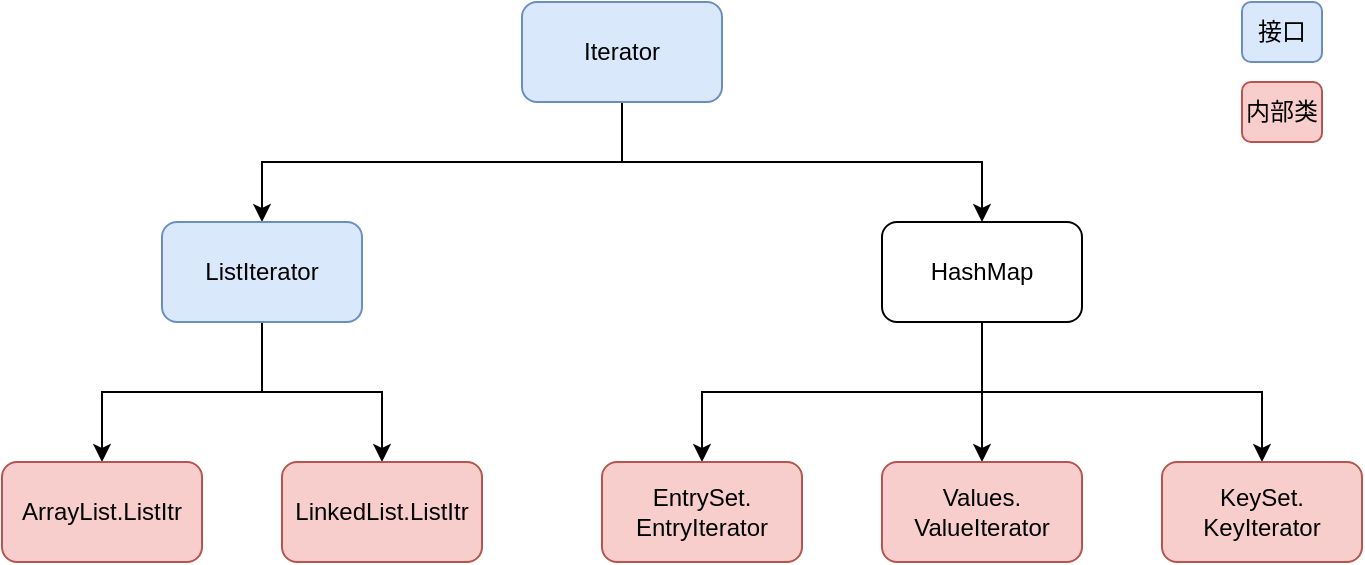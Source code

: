 <mxfile version="20.2.7" type="github">
  <diagram id="_wijsisbxkV8y_iti-r_" name="Page-1">
    <mxGraphModel dx="728" dy="520" grid="1" gridSize="10" guides="1" tooltips="1" connect="1" arrows="1" fold="1" page="1" pageScale="1" pageWidth="850" pageHeight="1100" math="0" shadow="0">
      <root>
        <mxCell id="0" />
        <mxCell id="1" parent="0" />
        <mxCell id="aYcBqJu0SMqnxRmcelO9-10" style="edgeStyle=orthogonalEdgeStyle;rounded=0;orthogonalLoop=1;jettySize=auto;html=1;exitX=0.5;exitY=1;exitDx=0;exitDy=0;" edge="1" parent="1" source="aYcBqJu0SMqnxRmcelO9-1" target="aYcBqJu0SMqnxRmcelO9-2">
          <mxGeometry relative="1" as="geometry" />
        </mxCell>
        <mxCell id="aYcBqJu0SMqnxRmcelO9-11" style="edgeStyle=orthogonalEdgeStyle;rounded=0;orthogonalLoop=1;jettySize=auto;html=1;exitX=0.5;exitY=1;exitDx=0;exitDy=0;entryX=0.5;entryY=0;entryDx=0;entryDy=0;" edge="1" parent="1" source="aYcBqJu0SMqnxRmcelO9-1" target="aYcBqJu0SMqnxRmcelO9-6">
          <mxGeometry relative="1" as="geometry" />
        </mxCell>
        <mxCell id="aYcBqJu0SMqnxRmcelO9-1" value="Iterator" style="rounded=1;whiteSpace=wrap;html=1;fillColor=#dae8fc;strokeColor=#6c8ebf;" vertex="1" parent="1">
          <mxGeometry x="320" y="50" width="100" height="50" as="geometry" />
        </mxCell>
        <mxCell id="aYcBqJu0SMqnxRmcelO9-12" style="edgeStyle=orthogonalEdgeStyle;rounded=0;orthogonalLoop=1;jettySize=auto;html=1;exitX=0.5;exitY=1;exitDx=0;exitDy=0;entryX=0.5;entryY=0;entryDx=0;entryDy=0;" edge="1" parent="1" source="aYcBqJu0SMqnxRmcelO9-2" target="aYcBqJu0SMqnxRmcelO9-4">
          <mxGeometry relative="1" as="geometry" />
        </mxCell>
        <mxCell id="aYcBqJu0SMqnxRmcelO9-13" style="edgeStyle=orthogonalEdgeStyle;rounded=0;orthogonalLoop=1;jettySize=auto;html=1;exitX=0.5;exitY=1;exitDx=0;exitDy=0;entryX=0.5;entryY=0;entryDx=0;entryDy=0;" edge="1" parent="1" source="aYcBqJu0SMqnxRmcelO9-2" target="aYcBqJu0SMqnxRmcelO9-5">
          <mxGeometry relative="1" as="geometry" />
        </mxCell>
        <mxCell id="aYcBqJu0SMqnxRmcelO9-2" value="ListIterator" style="rounded=1;whiteSpace=wrap;html=1;fillColor=#dae8fc;strokeColor=#6c8ebf;" vertex="1" parent="1">
          <mxGeometry x="140" y="160" width="100" height="50" as="geometry" />
        </mxCell>
        <mxCell id="aYcBqJu0SMqnxRmcelO9-4" value="ArrayList.ListItr" style="rounded=1;whiteSpace=wrap;html=1;fillColor=#f8cecc;strokeColor=#b85450;" vertex="1" parent="1">
          <mxGeometry x="60" y="280" width="100" height="50" as="geometry" />
        </mxCell>
        <mxCell id="aYcBqJu0SMqnxRmcelO9-5" value="LinkedList.ListItr" style="rounded=1;whiteSpace=wrap;html=1;fillColor=#f8cecc;strokeColor=#b85450;" vertex="1" parent="1">
          <mxGeometry x="200" y="280" width="100" height="50" as="geometry" />
        </mxCell>
        <mxCell id="aYcBqJu0SMqnxRmcelO9-14" style="edgeStyle=orthogonalEdgeStyle;rounded=0;orthogonalLoop=1;jettySize=auto;html=1;exitX=0.5;exitY=1;exitDx=0;exitDy=0;entryX=0.5;entryY=0;entryDx=0;entryDy=0;" edge="1" parent="1" source="aYcBqJu0SMqnxRmcelO9-6" target="aYcBqJu0SMqnxRmcelO9-8">
          <mxGeometry relative="1" as="geometry" />
        </mxCell>
        <mxCell id="aYcBqJu0SMqnxRmcelO9-15" style="edgeStyle=orthogonalEdgeStyle;rounded=0;orthogonalLoop=1;jettySize=auto;html=1;exitX=0.5;exitY=1;exitDx=0;exitDy=0;entryX=0.5;entryY=0;entryDx=0;entryDy=0;" edge="1" parent="1" source="aYcBqJu0SMqnxRmcelO9-6" target="aYcBqJu0SMqnxRmcelO9-7">
          <mxGeometry relative="1" as="geometry" />
        </mxCell>
        <mxCell id="aYcBqJu0SMqnxRmcelO9-16" style="edgeStyle=orthogonalEdgeStyle;rounded=0;orthogonalLoop=1;jettySize=auto;html=1;exitX=0.5;exitY=1;exitDx=0;exitDy=0;entryX=0.5;entryY=0;entryDx=0;entryDy=0;" edge="1" parent="1" source="aYcBqJu0SMqnxRmcelO9-6" target="aYcBqJu0SMqnxRmcelO9-9">
          <mxGeometry relative="1" as="geometry" />
        </mxCell>
        <mxCell id="aYcBqJu0SMqnxRmcelO9-6" value="HashMap" style="rounded=1;whiteSpace=wrap;html=1;" vertex="1" parent="1">
          <mxGeometry x="500" y="160" width="100" height="50" as="geometry" />
        </mxCell>
        <mxCell id="aYcBqJu0SMqnxRmcelO9-7" value="EntrySet.&lt;br&gt;EntryIterator" style="rounded=1;whiteSpace=wrap;html=1;fillColor=#f8cecc;strokeColor=#b85450;" vertex="1" parent="1">
          <mxGeometry x="360" y="280" width="100" height="50" as="geometry" />
        </mxCell>
        <mxCell id="aYcBqJu0SMqnxRmcelO9-8" value="Values.&lt;br&gt;ValueIterator" style="rounded=1;whiteSpace=wrap;html=1;fillColor=#f8cecc;strokeColor=#b85450;" vertex="1" parent="1">
          <mxGeometry x="500" y="280" width="100" height="50" as="geometry" />
        </mxCell>
        <mxCell id="aYcBqJu0SMqnxRmcelO9-9" value="KeySet.&lt;br&gt;KeyIterator" style="rounded=1;whiteSpace=wrap;html=1;fillColor=#f8cecc;strokeColor=#b85450;" vertex="1" parent="1">
          <mxGeometry x="640" y="280" width="100" height="50" as="geometry" />
        </mxCell>
        <mxCell id="aYcBqJu0SMqnxRmcelO9-17" value="接口" style="rounded=1;whiteSpace=wrap;html=1;fillColor=#dae8fc;strokeColor=#6c8ebf;" vertex="1" parent="1">
          <mxGeometry x="680" y="50" width="40" height="30" as="geometry" />
        </mxCell>
        <mxCell id="aYcBqJu0SMqnxRmcelO9-18" value="内部类" style="rounded=1;whiteSpace=wrap;html=1;fillColor=#f8cecc;strokeColor=#b85450;" vertex="1" parent="1">
          <mxGeometry x="680" y="90" width="40" height="30" as="geometry" />
        </mxCell>
      </root>
    </mxGraphModel>
  </diagram>
</mxfile>
